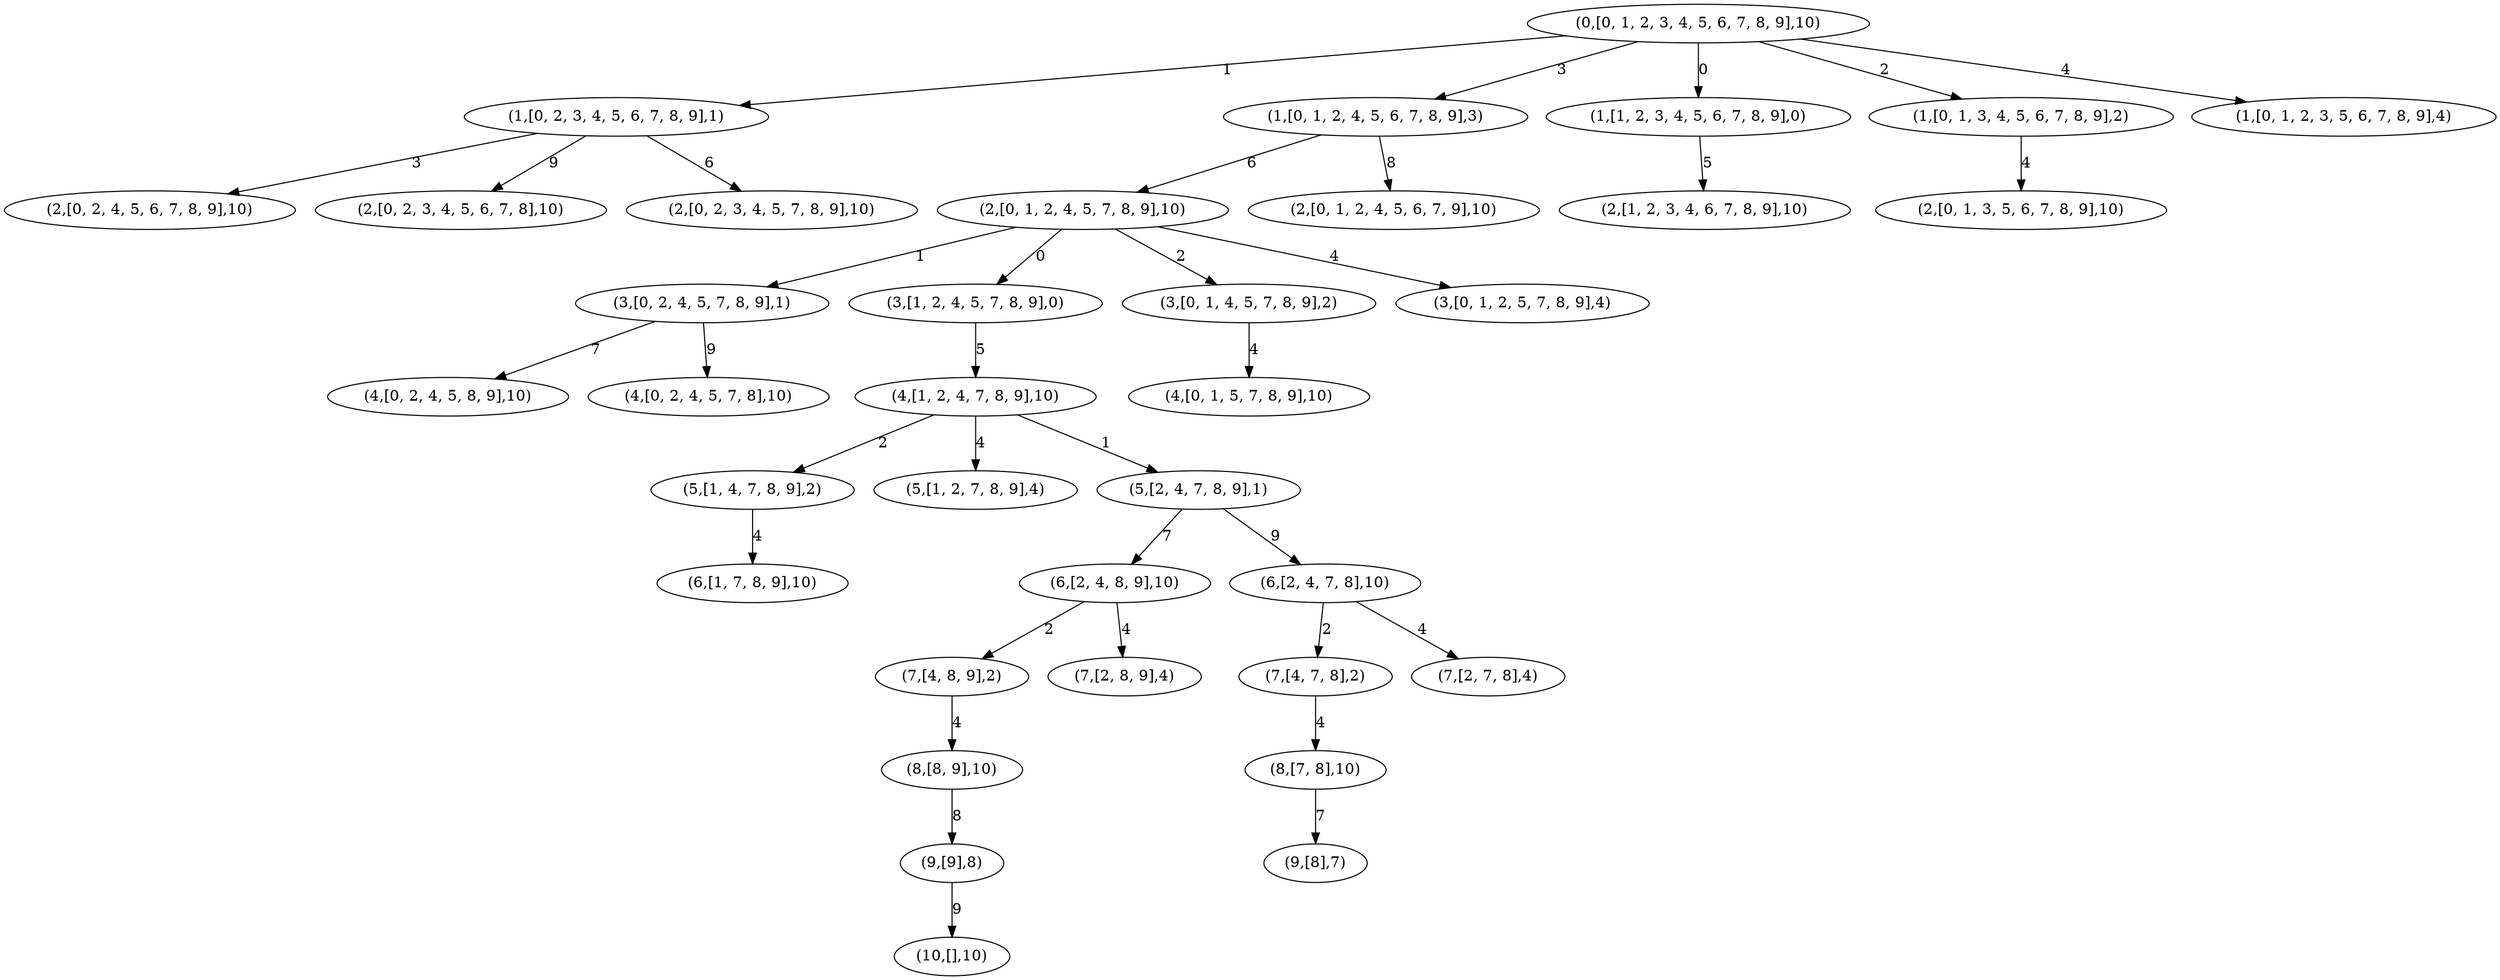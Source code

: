 strict digraph G {
  1 [ label="(3,[0, 2, 4, 5, 7, 8, 9],1)" ];
  2 [ label="(2,[0, 2, 4, 5, 6, 7, 8, 9],10)" ];
  3 [ label="(2,[0, 1, 3, 5, 6, 7, 8, 9],10)" ];
  4 [ label="(9,[8],7)" ];
  5 [ label="(2,[0, 2, 3, 4, 5, 6, 7, 8],10)" ];
  6 [ label="(5,[1, 4, 7, 8, 9],2)" ];
  7 [ label="(5,[1, 2, 7, 8, 9],4)" ];
  8 [ label="(4,[1, 2, 4, 7, 8, 9],10)" ];
  9 [ label="(7,[4, 8, 9],2)" ];
  10 [ label="(10,[],10)" ];
  11 [ label="(1,[0, 2, 3, 4, 5, 6, 7, 8, 9],1)" ];
  12 [ label="(7,[4, 7, 8],2)" ];
  13 [ label="(6,[1, 7, 8, 9],10)" ];
  14 [ label="(7,[2, 8, 9],4)" ];
  15 [ label="(6,[2, 4, 8, 9],10)" ];
  16 [ label="(1,[0, 1, 2, 4, 5, 6, 7, 8, 9],3)" ];
  17 [ label="(7,[2, 7, 8],4)" ];
  18 [ label="(6,[2, 4, 7, 8],10)" ];
  19 [ label="(3,[1, 2, 4, 5, 7, 8, 9],0)" ];
  20 [ label="(8,[8, 9],10)" ];
  21 [ label="(3,[0, 1, 4, 5, 7, 8, 9],2)" ];
  22 [ label="(8,[7, 8],10)" ];
  23 [ label="(2,[1, 2, 3, 4, 6, 7, 8, 9],10)" ];
  24 [ label="(2,[0, 2, 3, 4, 5, 7, 8, 9],10)" ];
  25 [ label="(3,[0, 1, 2, 5, 7, 8, 9],4)" ];
  26 [ label="(2,[0, 1, 2, 4, 5, 7, 8, 9],10)" ];
  27 [ label="(5,[2, 4, 7, 8, 9],1)" ];
  28 [ label="(9,[9],8)" ];
  29 [ label="(2,[0, 1, 2, 4, 5, 6, 7, 9],10)" ];
  30 [ label="(4,[0, 1, 5, 7, 8, 9],10)" ];
  31 [ label="(4,[0, 2, 4, 5, 8, 9],10)" ];
  32 [ label="(1,[1, 2, 3, 4, 5, 6, 7, 8, 9],0)" ];
  33 [ label="(4,[0, 2, 4, 5, 7, 8],10)" ];
  34 [ label="(1,[0, 1, 3, 4, 5, 6, 7, 8, 9],2)" ];
  35 [ label="(1,[0, 1, 2, 3, 5, 6, 7, 8, 9],4)" ];
  36 [ label="(0,[0, 1, 2, 3, 4, 5, 6, 7, 8, 9],10)" ];
  26 -> 1 [ label="1" ];
  11 -> 2 [ label="3" ];
  34 -> 3 [ label="4" ];
  22 -> 4 [ label="7" ];
  11 -> 5 [ label="9" ];
  8 -> 6 [ label="2" ];
  8 -> 7 [ label="4" ];
  19 -> 8 [ label="5" ];
  15 -> 9 [ label="2" ];
  28 -> 10 [ label="9" ];
  36 -> 11 [ label="1" ];
  18 -> 12 [ label="2" ];
  6 -> 13 [ label="4" ];
  15 -> 14 [ label="4" ];
  27 -> 15 [ label="7" ];
  36 -> 16 [ label="3" ];
  18 -> 17 [ label="4" ];
  27 -> 18 [ label="9" ];
  26 -> 19 [ label="0" ];
  9 -> 20 [ label="4" ];
  26 -> 21 [ label="2" ];
  12 -> 22 [ label="4" ];
  32 -> 23 [ label="5" ];
  11 -> 24 [ label="6" ];
  26 -> 25 [ label="4" ];
  16 -> 26 [ label="6" ];
  8 -> 27 [ label="1" ];
  20 -> 28 [ label="8" ];
  16 -> 29 [ label="8" ];
  21 -> 30 [ label="4" ];
  1 -> 31 [ label="7" ];
  36 -> 32 [ label="0" ];
  1 -> 33 [ label="9" ];
  36 -> 34 [ label="2" ];
  36 -> 35 [ label="4" ];
}
